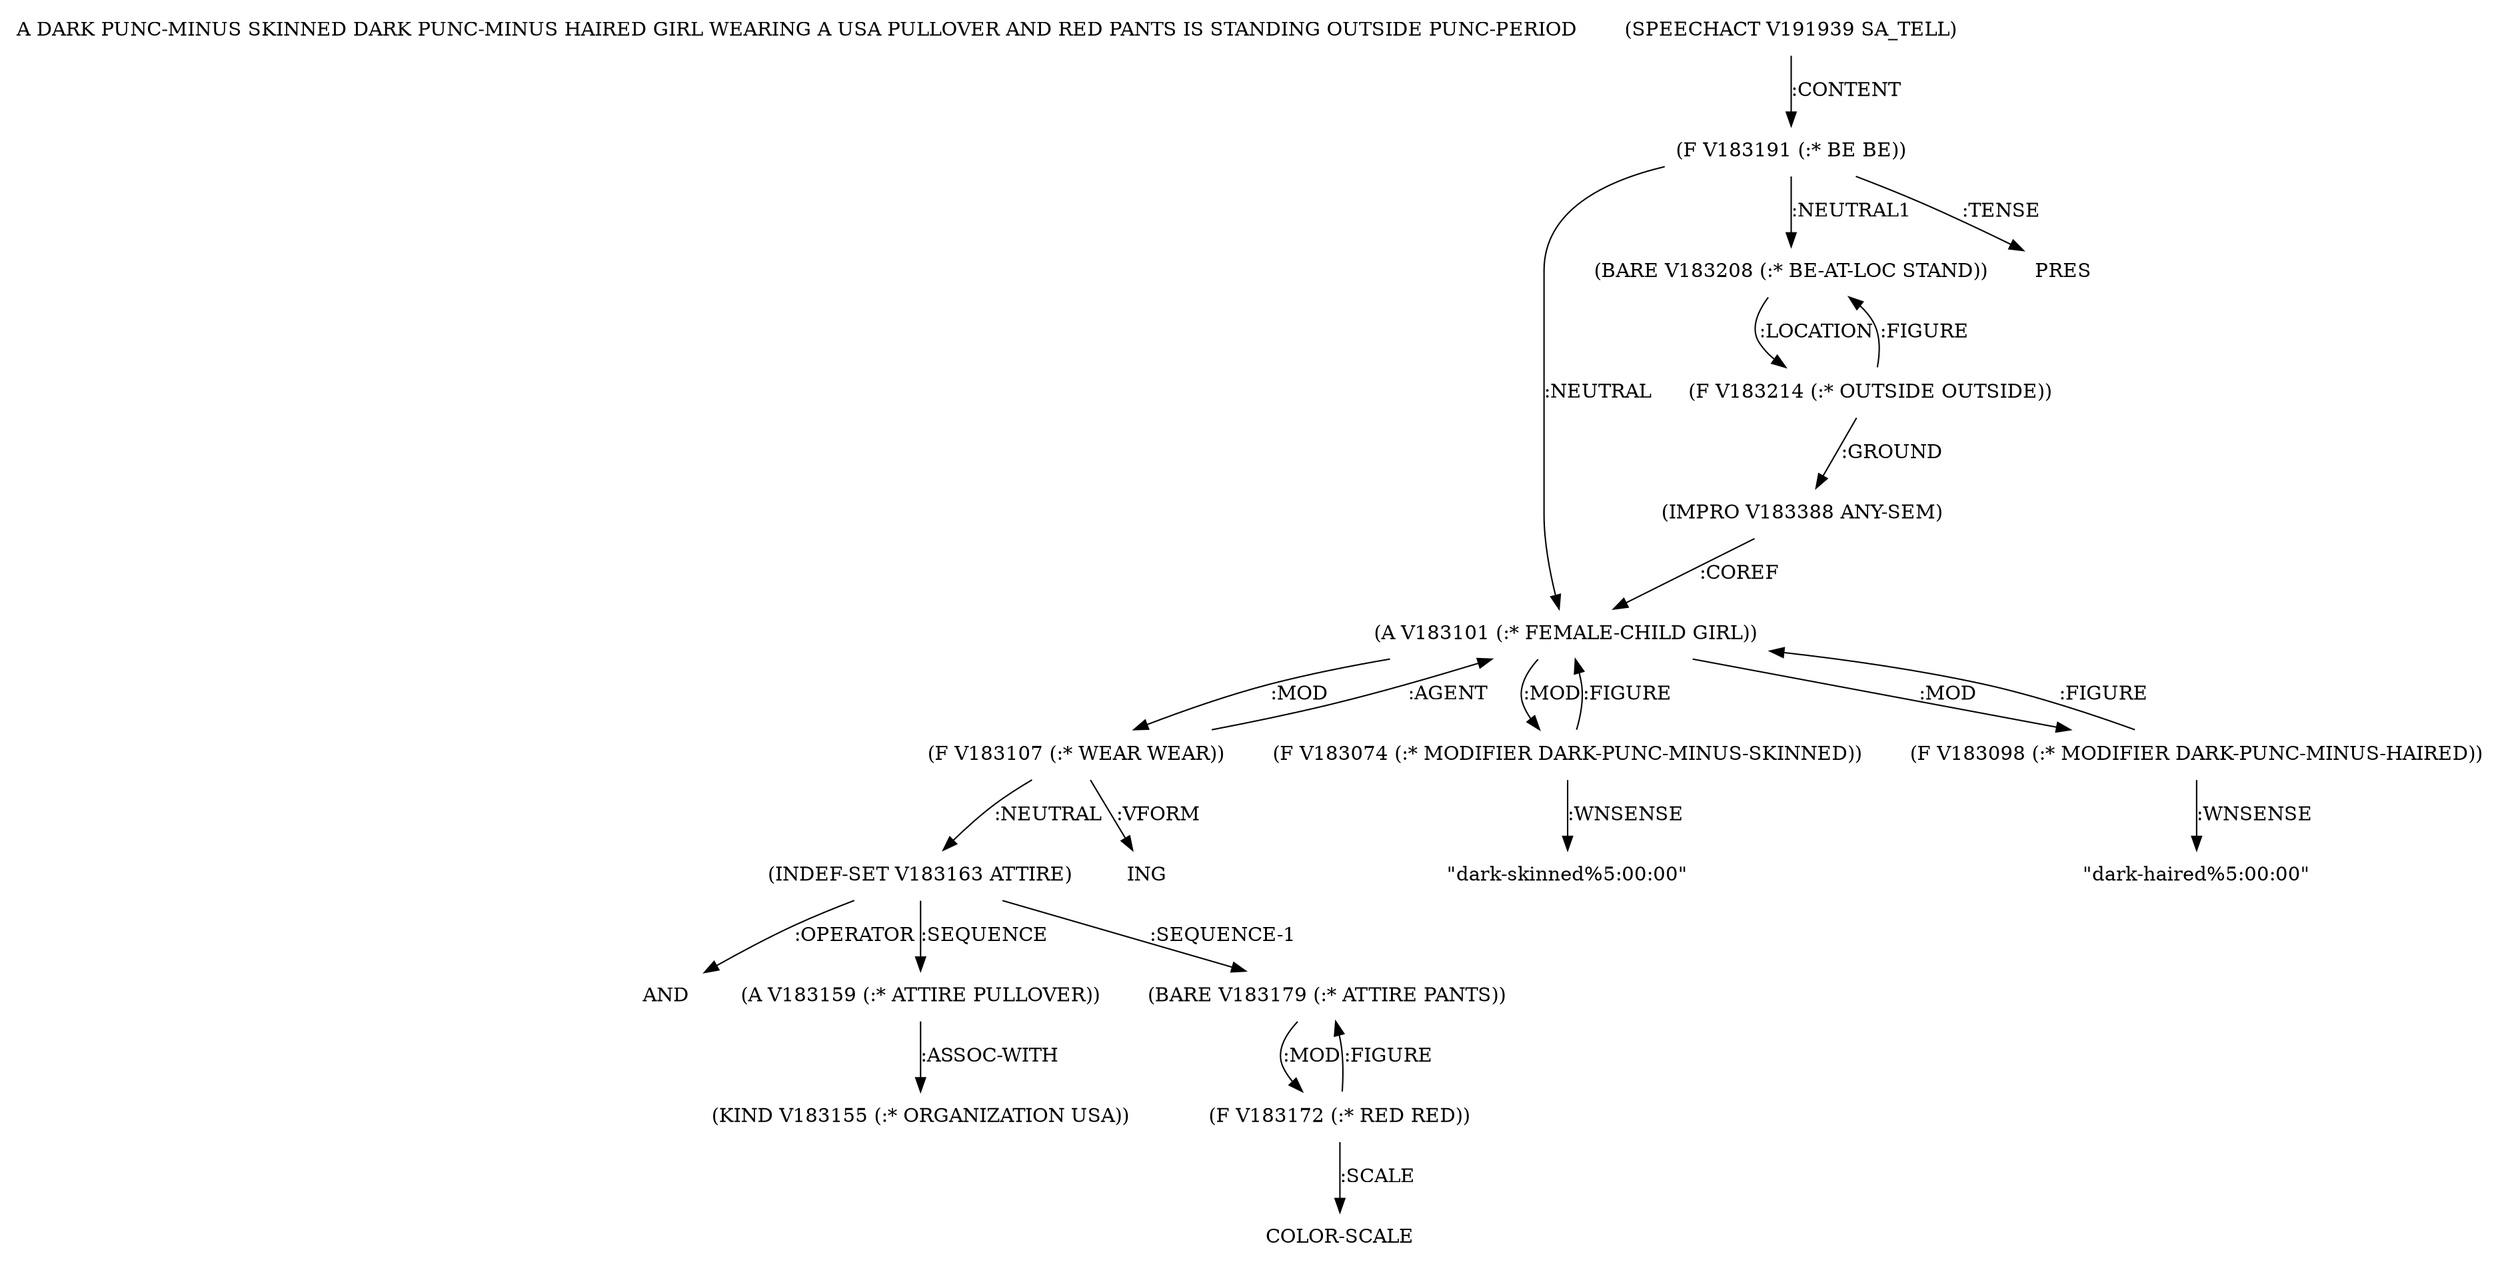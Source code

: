 digraph Terms {
  node [shape=none]
  "A DARK PUNC-MINUS SKINNED DARK PUNC-MINUS HAIRED GIRL WEARING A USA PULLOVER AND RED PANTS IS STANDING OUTSIDE PUNC-PERIOD"
  "V191939" [label="(SPEECHACT V191939 SA_TELL)"]
  "V191939" -> "V183191" [label=":CONTENT"]
  "V183191" [label="(F V183191 (:* BE BE))"]
  "V183191" -> "V183101" [label=":NEUTRAL"]
  "V183191" -> "V183208" [label=":NEUTRAL1"]
  "V183191" -> "NT193757" [label=":TENSE"]
  "NT193757" [label="PRES"]
  "V183101" [label="(A V183101 (:* FEMALE-CHILD GIRL))"]
  "V183101" -> "V183107" [label=":MOD"]
  "V183101" -> "V183074" [label=":MOD"]
  "V183101" -> "V183098" [label=":MOD"]
  "V183074" [label="(F V183074 (:* MODIFIER DARK-PUNC-MINUS-SKINNED))"]
  "V183074" -> "V183101" [label=":FIGURE"]
  "V183074" -> "NT193758" [label=":WNSENSE"]
  "NT193758" [label="\"dark-skinned%5:00:00\""]
  "V183098" [label="(F V183098 (:* MODIFIER DARK-PUNC-MINUS-HAIRED))"]
  "V183098" -> "V183101" [label=":FIGURE"]
  "V183098" -> "NT193759" [label=":WNSENSE"]
  "NT193759" [label="\"dark-haired%5:00:00\""]
  "V183107" [label="(F V183107 (:* WEAR WEAR))"]
  "V183107" -> "V183101" [label=":AGENT"]
  "V183107" -> "V183163" [label=":NEUTRAL"]
  "V183107" -> "NT193760" [label=":VFORM"]
  "NT193760" [label="ING"]
  "V183163" [label="(INDEF-SET V183163 ATTIRE)"]
  "V183163" -> "NT193761" [label=":OPERATOR"]
  "NT193761" [label="AND"]
  "V183163" -> "V183159" [label=":SEQUENCE"]
  "V183163" -> "V183179" [label=":SEQUENCE-1"]
  "V183159" [label="(A V183159 (:* ATTIRE PULLOVER))"]
  "V183159" -> "V183155" [label=":ASSOC-WITH"]
  "V183155" [label="(KIND V183155 (:* ORGANIZATION USA))"]
  "V183179" [label="(BARE V183179 (:* ATTIRE PANTS))"]
  "V183179" -> "V183172" [label=":MOD"]
  "V183172" [label="(F V183172 (:* RED RED))"]
  "V183172" -> "V183179" [label=":FIGURE"]
  "V183172" -> "NT193762" [label=":SCALE"]
  "NT193762" [label="COLOR-SCALE"]
  "V183208" [label="(BARE V183208 (:* BE-AT-LOC STAND))"]
  "V183208" -> "V183214" [label=":LOCATION"]
  "V183214" [label="(F V183214 (:* OUTSIDE OUTSIDE))"]
  "V183214" -> "V183388" [label=":GROUND"]
  "V183214" -> "V183208" [label=":FIGURE"]
  "V183388" [label="(IMPRO V183388 ANY-SEM)"]
  "V183388" -> "V183101" [label=":COREF"]
}
